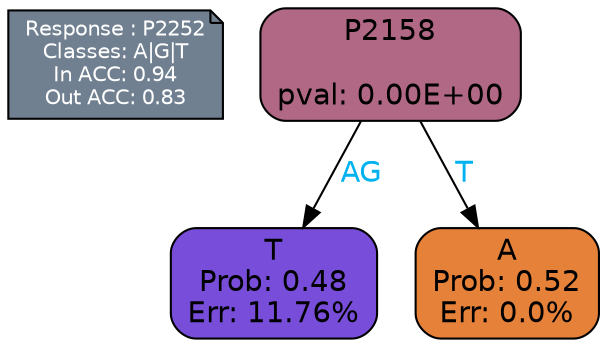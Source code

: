 digraph Tree {
node [shape=box, style="filled, rounded", color="black", fontname=helvetica] ;
graph [ranksep=equally, splines=polylines, bgcolor=transparent, dpi=600] ;
edge [fontname=helvetica] ;
LEGEND [label="Response : P2252
Classes: A|G|T
In ACC: 0.94
Out ACC: 0.83
",shape=note,align=left,style=filled,fillcolor="slategray",fontcolor="white",fontsize=10];1 [label="P2158

pval: 0.00E+00", fillcolor="#b16885"] ;
2 [label="T
Prob: 0.48
Err: 11.76%", fillcolor="#784dd9"] ;
3 [label="A
Prob: 0.52
Err: 0.0%", fillcolor="#e58139"] ;
1 -> 2 [label="AG",fontcolor=deepskyblue2] ;
1 -> 3 [label="T",fontcolor=deepskyblue2] ;
{rank = same; 2;3;}{rank = same; LEGEND;1;}}